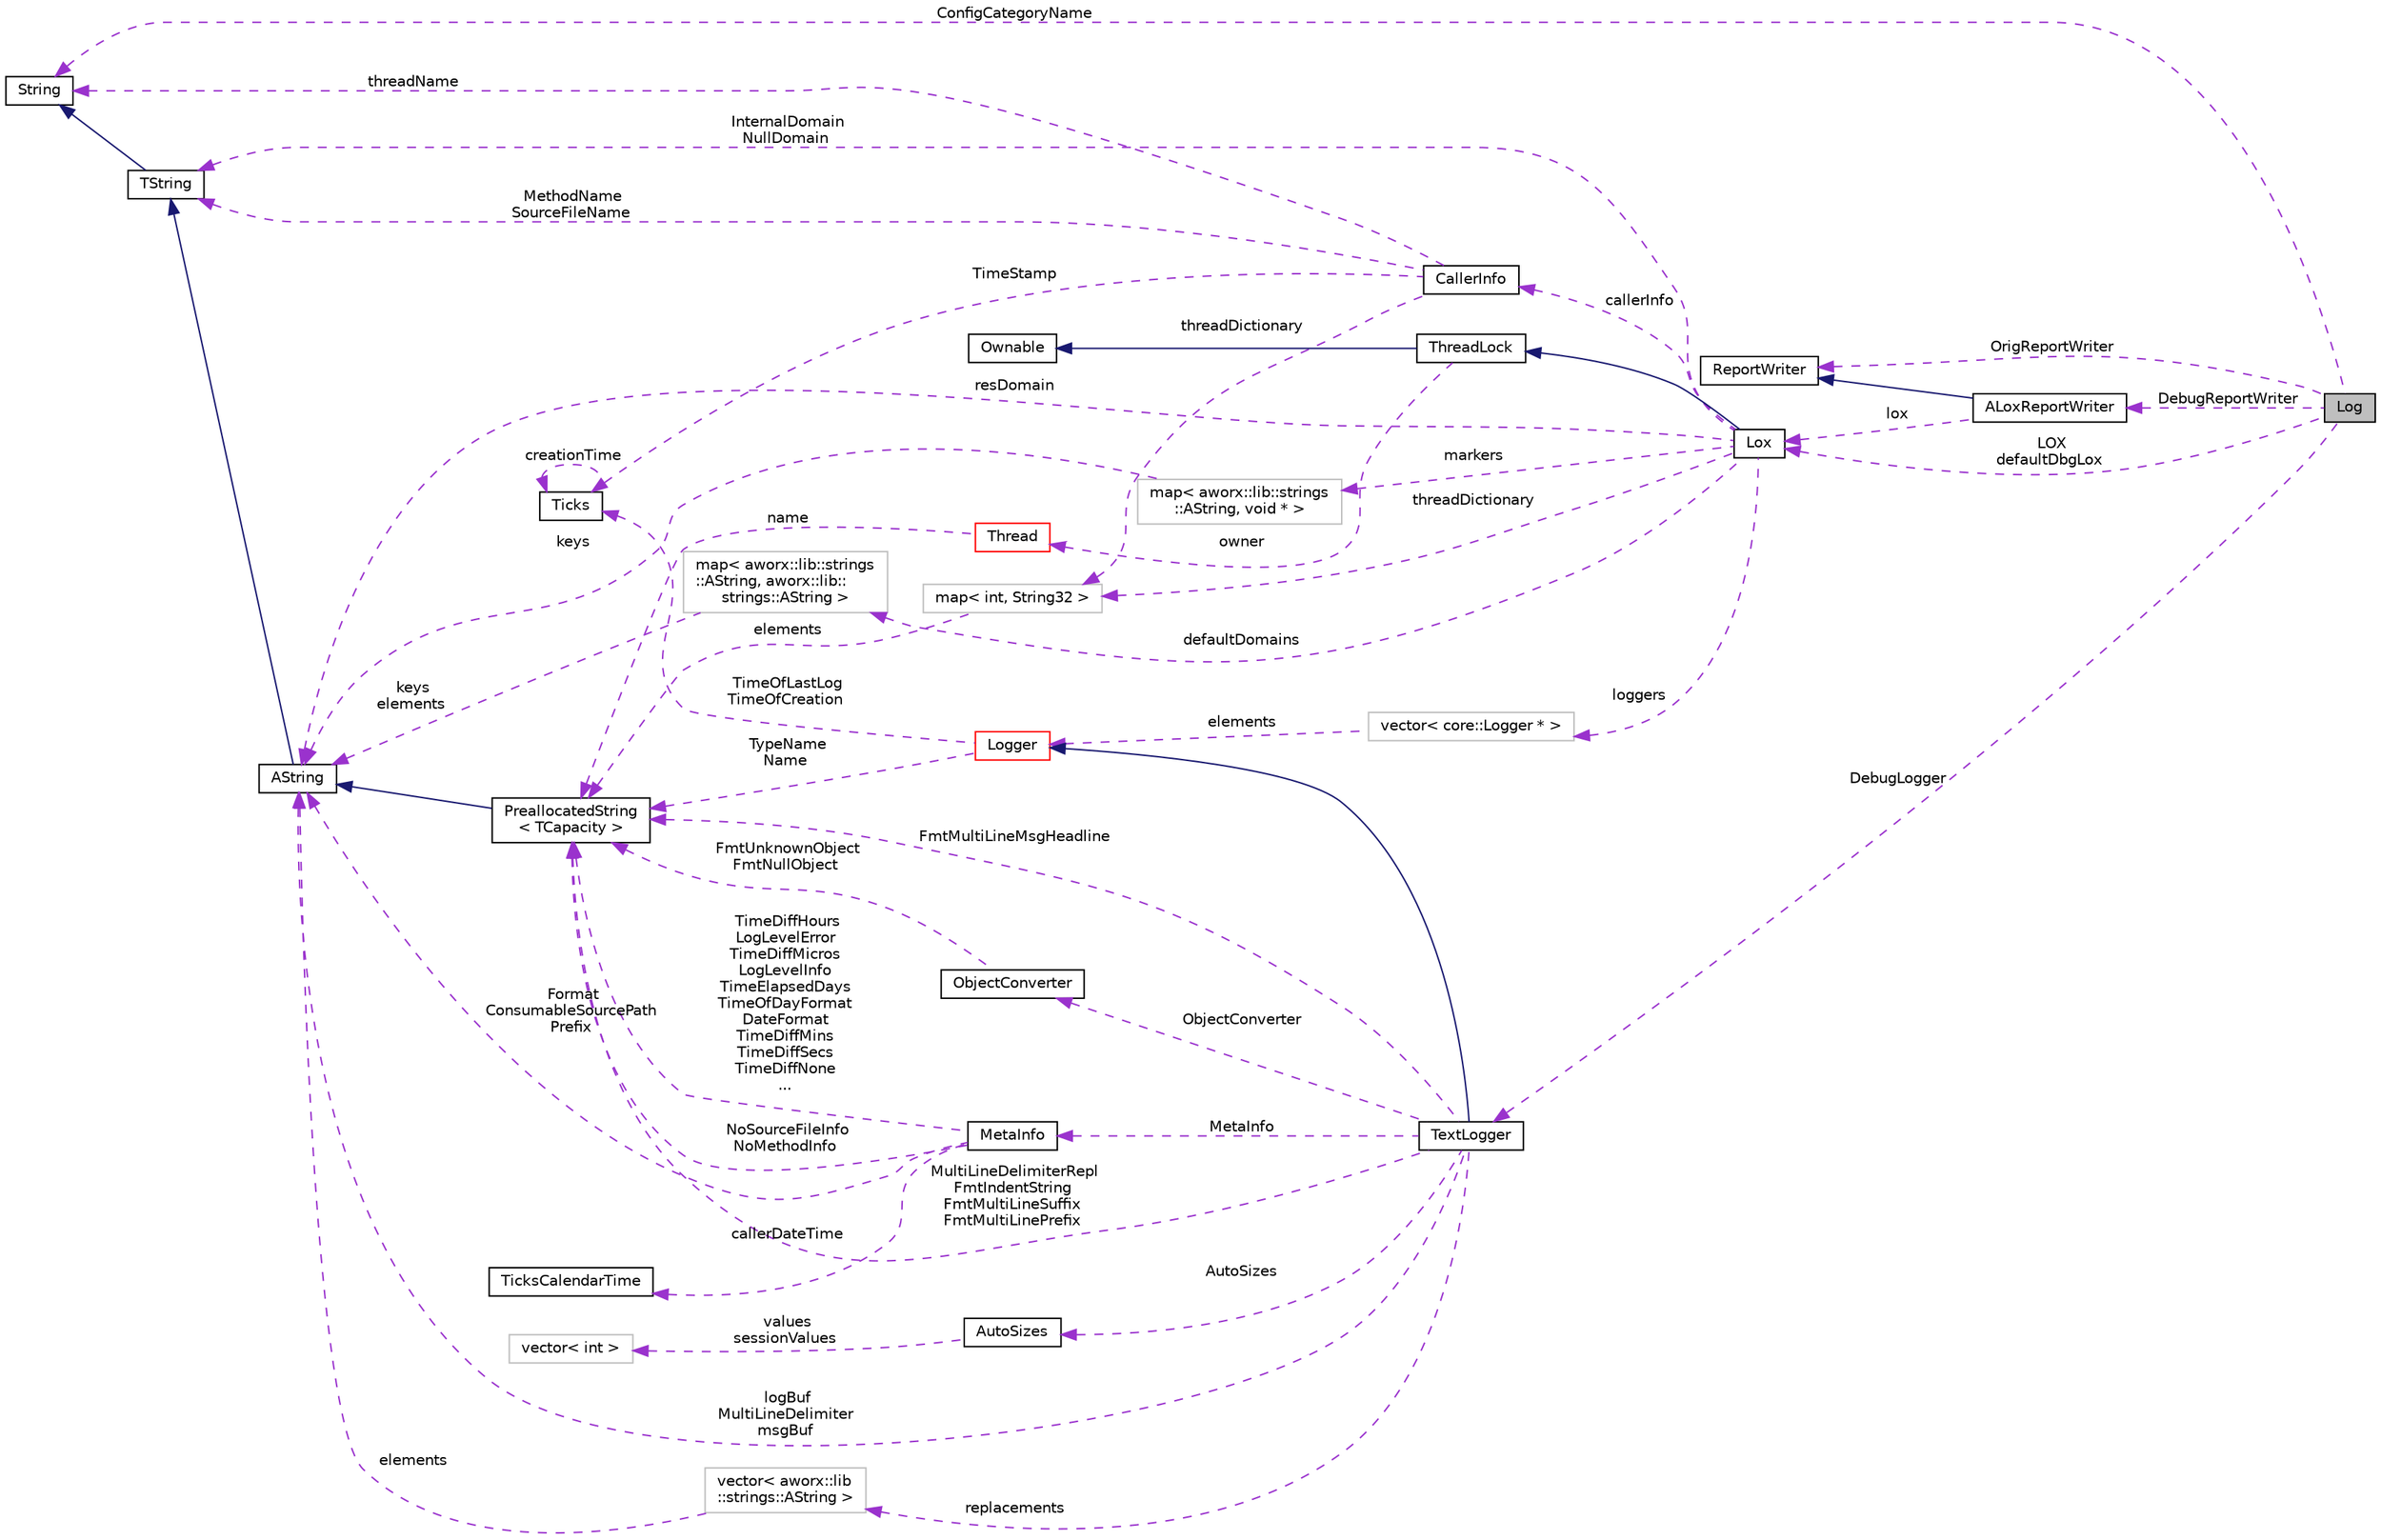 digraph "Log"
{
  edge [fontname="Helvetica",fontsize="10",labelfontname="Helvetica",labelfontsize="10"];
  node [fontname="Helvetica",fontsize="10",shape=record];
  rankdir="LR";
  Node1 [label="Log",height=0.2,width=0.4,color="black", fillcolor="grey75", style="filled", fontcolor="black"];
  Node11 [label="vector\< core::Logger * \>",height=0.2,width=0.4,color="grey75", fillcolor="white", style="filled"];
  Node15 [label="map\< int, String32 \>",height=0.2,width=0.4,color="grey75", fillcolor="white", style="filled"];
  Node16 [label="map\< aworx::lib::strings\l::AString, void * \>",height=0.2,width=0.4,color="grey75", fillcolor="white", style="filled"];
  Node17 [label="map\< aworx::lib::strings\l::AString, aworx::lib::\lstrings::AString \>",height=0.2,width=0.4,color="grey75", fillcolor="white", style="filled"];
  Node21 [label="vector\< int \>",height=0.2,width=0.4,color="grey75", fillcolor="white", style="filled"];
  Node22 [label="vector\< aworx::lib\l::strings::AString \>",height=0.2,width=0.4,color="grey75", fillcolor="white", style="filled"];
  Node8 [label="PreallocatedString\l\< TCapacity \>",height=0.2,width=0.4,color="black", fillcolor="white", style="filled",URL="$classaworx_1_1lib_1_1strings_1_1PreallocatedString.html"];
  Node2 -> Node1 [dir="back",color="darkorchid3",fontsize="10",style="dashed",label=" ConfigCategoryName" ,fontname="Helvetica"];
  Node2 -> Node10 [dir="back",color="midnightblue",fontsize="10",style="solid",fontname="Helvetica"];
  Node2 -> Node18 [dir="back",color="darkorchid3",fontsize="10",style="dashed",label=" threadName" ,fontname="Helvetica"];
  Node3 -> Node1 [dir="back",color="darkorchid3",fontsize="10",style="dashed",label=" OrigReportWriter" ,fontname="Helvetica"];
  Node3 -> Node28 [dir="back",color="midnightblue",fontsize="10",style="solid",fontname="Helvetica"];
  Node4 -> Node1 [dir="back",color="darkorchid3",fontsize="10",style="dashed",label=" LOX\ndefaultDbgLox" ,fontname="Helvetica"];
  Node4 -> Node28 [dir="back",color="darkorchid3",fontsize="10",style="dashed",label=" lox" ,fontname="Helvetica"];
  Node5 -> Node4 [dir="back",color="midnightblue",fontsize="10",style="solid",fontname="Helvetica"];
  Node6 -> Node5 [dir="back",color="midnightblue",fontsize="10",style="solid",fontname="Helvetica"];
  Node7 -> Node5 [dir="back",color="darkorchid3",fontsize="10",style="dashed",label=" owner" ,fontname="Helvetica"];
  Node8 -> Node7 [dir="back",color="darkorchid3",fontsize="10",style="dashed",label=" name" ,fontname="Helvetica"];
  Node8 -> Node12 [dir="back",color="darkorchid3",fontsize="10",style="dashed",label=" TypeName\nName" ,fontname="Helvetica"];
  Node8 -> Node15 [dir="back",color="darkorchid3",fontsize="10",style="dashed",label=" elements" ,fontname="Helvetica"];
  Node8 -> Node19 [dir="back",color="darkorchid3",fontsize="10",style="dashed",label=" MultiLineDelimiterRepl\nFmtIndentString\nFmtMultiLineSuffix\nFmtMultiLinePrefix" ,fontname="Helvetica"];
  Node8 -> Node19 [dir="back",color="darkorchid3",fontsize="10",style="dashed",label=" FmtMultiLineMsgHeadline" ,fontname="Helvetica"];
  Node8 -> Node24 [dir="back",color="darkorchid3",fontsize="10",style="dashed",label=" NoSourceFileInfo\nNoMethodInfo" ,fontname="Helvetica"];
  Node8 -> Node24 [dir="back",color="darkorchid3",fontsize="10",style="dashed",label=" TimeDiffHours\nLogLevelError\nTimeDiffMicros\nLogLevelInfo\nTimeElapsedDays\nTimeOfDayFormat\nDateFormat\nTimeDiffMins\nTimeDiffSecs\nTimeDiffNone\n..." ,fontname="Helvetica"];
  Node8 -> Node27 [dir="back",color="darkorchid3",fontsize="10",style="dashed",label=" FmtUnknownObject\nFmtNullObject" ,fontname="Helvetica"];
  Node9 -> Node4 [dir="back",color="darkorchid3",fontsize="10",style="dashed",label=" resDomain" ,fontname="Helvetica"];
  Node9 -> Node8 [dir="back",color="midnightblue",fontsize="10",style="solid",fontname="Helvetica"];
  Node9 -> Node16 [dir="back",color="darkorchid3",fontsize="10",style="dashed",label=" keys" ,fontname="Helvetica"];
  Node9 -> Node17 [dir="back",color="darkorchid3",fontsize="10",style="dashed",label=" keys\nelements" ,fontname="Helvetica"];
  Node9 -> Node19 [dir="back",color="darkorchid3",fontsize="10",style="dashed",label=" logBuf\nMultiLineDelimiter\nmsgBuf" ,fontname="Helvetica"];
  Node9 -> Node22 [dir="back",color="darkorchid3",fontsize="10",style="dashed",label=" elements" ,fontname="Helvetica"];
  Node9 -> Node24 [dir="back",color="darkorchid3",fontsize="10",style="dashed",label=" Format\nConsumableSourcePath\lPrefix" ,fontname="Helvetica"];
  Node10 -> Node4 [dir="back",color="darkorchid3",fontsize="10",style="dashed",label=" InternalDomain\nNullDomain" ,fontname="Helvetica"];
  Node10 -> Node9 [dir="back",color="midnightblue",fontsize="10",style="solid",fontname="Helvetica"];
  Node10 -> Node18 [dir="back",color="darkorchid3",fontsize="10",style="dashed",label=" MethodName\nSourceFileName" ,fontname="Helvetica"];
  Node11 -> Node4 [dir="back",color="darkorchid3",fontsize="10",style="dashed",label=" loggers" ,fontname="Helvetica"];
  Node12 -> Node11 [dir="back",color="darkorchid3",fontsize="10",style="dashed",label=" elements" ,fontname="Helvetica"];
  Node12 -> Node19 [dir="back",color="midnightblue",fontsize="10",style="solid",fontname="Helvetica"];
  Node13 -> Node12 [dir="back",color="darkorchid3",fontsize="10",style="dashed",label=" TimeOfLastLog\nTimeOfCreation" ,fontname="Helvetica"];
  Node13 -> Node13 [dir="back",color="darkorchid3",fontsize="10",style="dashed",label=" creationTime" ,fontname="Helvetica"];
  Node13 -> Node18 [dir="back",color="darkorchid3",fontsize="10",style="dashed",label=" TimeStamp" ,fontname="Helvetica"];
  Node15 -> Node4 [dir="back",color="darkorchid3",fontsize="10",style="dashed",label=" threadDictionary" ,fontname="Helvetica"];
  Node15 -> Node18 [dir="back",color="darkorchid3",fontsize="10",style="dashed",label=" threadDictionary" ,fontname="Helvetica"];
  Node16 -> Node4 [dir="back",color="darkorchid3",fontsize="10",style="dashed",label=" markers" ,fontname="Helvetica"];
  Node17 -> Node4 [dir="back",color="darkorchid3",fontsize="10",style="dashed",label=" defaultDomains" ,fontname="Helvetica"];
  Node18 -> Node4 [dir="back",color="darkorchid3",fontsize="10",style="dashed",label=" callerInfo" ,fontname="Helvetica"];
  Node19 -> Node1 [dir="back",color="darkorchid3",fontsize="10",style="dashed",label=" DebugLogger" ,fontname="Helvetica"];
  Node20 -> Node19 [dir="back",color="darkorchid3",fontsize="10",style="dashed",label=" AutoSizes" ,fontname="Helvetica"];
  Node21 -> Node20 [dir="back",color="darkorchid3",fontsize="10",style="dashed",label=" values\nsessionValues" ,fontname="Helvetica"];
  Node22 -> Node19 [dir="back",color="darkorchid3",fontsize="10",style="dashed",label=" replacements" ,fontname="Helvetica"];
  Node24 -> Node19 [dir="back",color="darkorchid3",fontsize="10",style="dashed",label=" MetaInfo" ,fontname="Helvetica"];
  Node25 -> Node24 [dir="back",color="darkorchid3",fontsize="10",style="dashed",label=" callerDateTime" ,fontname="Helvetica"];
  Node27 -> Node19 [dir="back",color="darkorchid3",fontsize="10",style="dashed",label=" ObjectConverter" ,fontname="Helvetica"];
  Node28 -> Node1 [dir="back",color="darkorchid3",fontsize="10",style="dashed",label=" DebugReportWriter" ,fontname="Helvetica"];
  Node2 [label="String",height=0.2,width=0.4,color="black", fillcolor="white", style="filled",URL="$classaworx_1_1lib_1_1strings_1_1String.html"];
  Node3 [label="ReportWriter",height=0.2,width=0.4,color="black", fillcolor="white", style="filled",URL="$classaworx_1_1lib_1_1ReportWriter.html"];
  Node4 [label="Lox",height=0.2,width=0.4,color="black", fillcolor="white", style="filled",URL="$classaworx_1_1lox_1_1Lox.html"];
  Node5 [label="ThreadLock",height=0.2,width=0.4,color="black", fillcolor="white", style="filled",URL="$classaworx_1_1lib_1_1threads_1_1ThreadLock.html"];
  Node6 [label="Ownable",height=0.2,width=0.4,color="black", fillcolor="white", style="filled",URL="$classaworx_1_1lib_1_1Ownable.html"];
  Node7 [label="Thread",height=0.2,width=0.4,color="red", fillcolor="white", style="filled",URL="$classaworx_1_1lib_1_1threads_1_1Thread.html"];
  Node9 [label="AString",height=0.2,width=0.4,color="black", fillcolor="white", style="filled",URL="$classaworx_1_1lib_1_1strings_1_1AString.html"];
  Node10 [label="TString",height=0.2,width=0.4,color="black", fillcolor="white", style="filled",URL="$classaworx_1_1lib_1_1strings_1_1TString.html"];
  Node12 [label="Logger",height=0.2,width=0.4,color="red", fillcolor="white", style="filled",URL="$classaworx_1_1lox_1_1core_1_1Logger.html"];
  Node13 [label="Ticks",height=0.2,width=0.4,color="black", fillcolor="white", style="filled",URL="$classaworx_1_1lib_1_1time_1_1Ticks.html"];
  Node18 [label="CallerInfo",height=0.2,width=0.4,color="black", fillcolor="white", style="filled",URL="$classaworx_1_1lox_1_1core_1_1CallerInfo.html"];
  Node19 [label="TextLogger",height=0.2,width=0.4,color="black", fillcolor="white", style="filled",URL="$classaworx_1_1lox_1_1core_1_1textlogger_1_1TextLogger.html"];
  Node20 [label="AutoSizes",height=0.2,width=0.4,color="black", fillcolor="white", style="filled",URL="$classaworx_1_1lox_1_1core_1_1textlogger_1_1AutoSizes.html"];
  Node24 [label="MetaInfo",height=0.2,width=0.4,color="black", fillcolor="white", style="filled",URL="$classaworx_1_1lox_1_1core_1_1textlogger_1_1MetaInfo.html"];
  Node25 [label="TicksCalendarTime",height=0.2,width=0.4,color="black", fillcolor="white", style="filled",URL="$classaworx_1_1lib_1_1time_1_1TicksCalendarTime.html"];
  Node27 [label="ObjectConverter",height=0.2,width=0.4,color="black", fillcolor="white", style="filled",URL="$classaworx_1_1lox_1_1core_1_1textlogger_1_1ObjectConverter.html"];
  Node28 [label="ALoxReportWriter",height=0.2,width=0.4,color="black", fillcolor="white", style="filled",URL="$classaworx_1_1lox_1_1ALoxReportWriter.html"];
}

